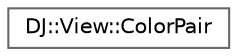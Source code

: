 digraph "Graphical Class Hierarchy"
{
 // LATEX_PDF_SIZE
  bgcolor="transparent";
  edge [fontname=Helvetica,fontsize=10,labelfontname=Helvetica,labelfontsize=10];
  node [fontname=Helvetica,fontsize=10,shape=box,height=0.2,width=0.4];
  rankdir="LR";
  Node0 [id="Node000000",label="DJ::View::ColorPair",height=0.2,width=0.4,color="grey40", fillcolor="white", style="filled",URL="$struct_d_j_1_1_view_1_1_color_pair.html",tooltip="A pair of QColors."];
}
